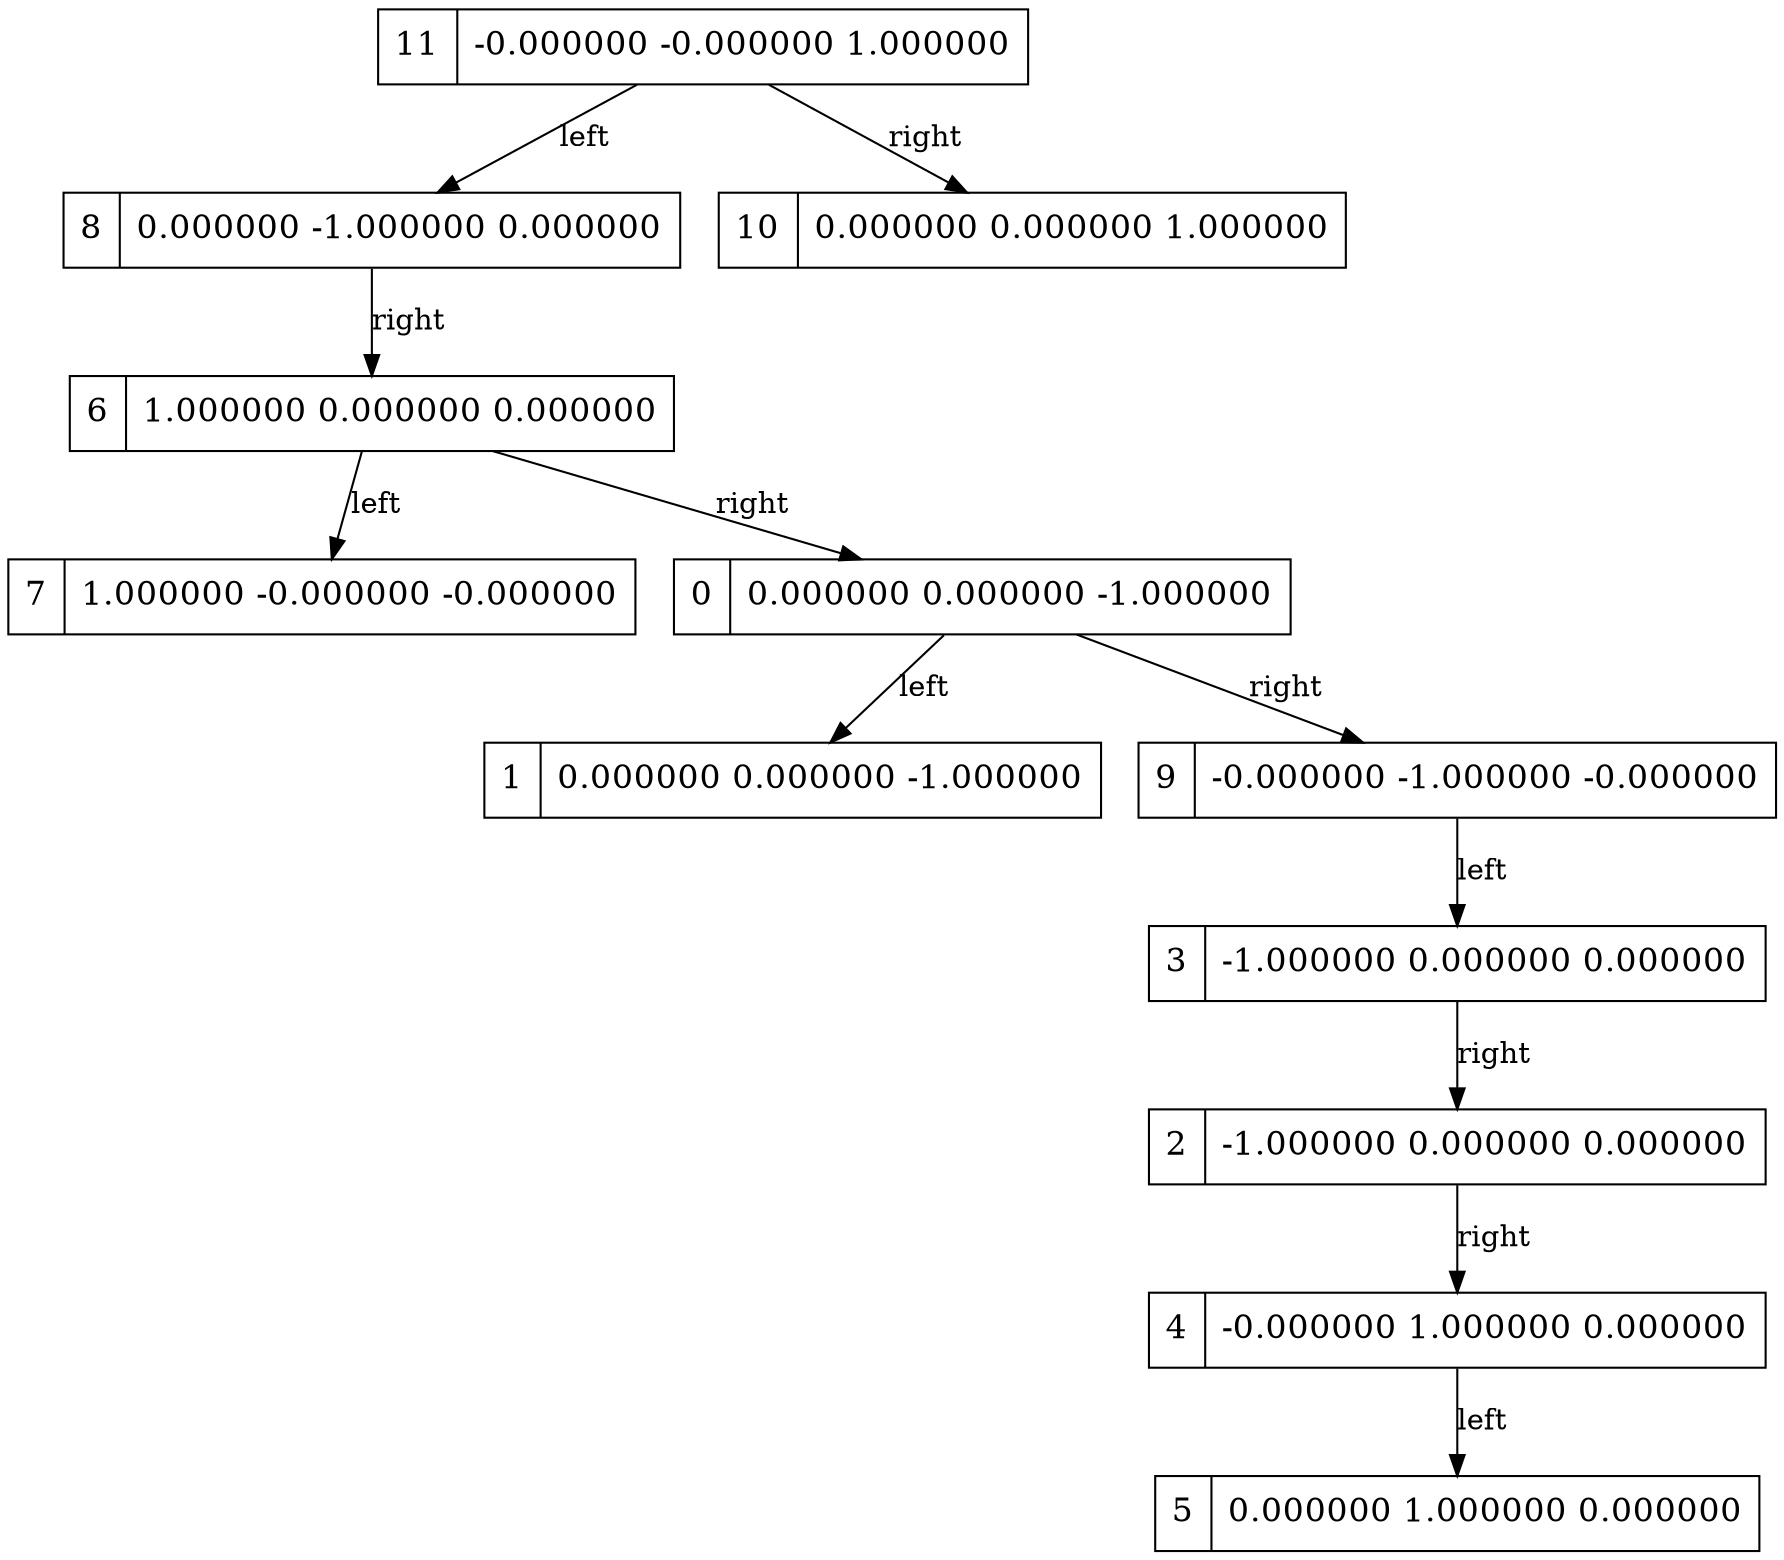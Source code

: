 digraph g { graph []; node [ fontsize="16" shape = "ellipse"]; edge [];"node11" [ label = "11 | -0.000000 -0.000000 1.000000 " shape = "record" ];"node8" [ label = "8 | 0.000000 -1.000000 0.000000 " shape = "record" ];"node6" [ label = "6 | 1.000000 0.000000 0.000000 " shape = "record" ];"node7" [ label = "7 | 1.000000 -0.000000 -0.000000 " shape = "record" ];"node0" [ label = "0 | 0.000000 0.000000 -1.000000 " shape = "record" ];"node1" [ label = "1 | 0.000000 0.000000 -1.000000 " shape = "record" ];"node9" [ label = "9 | -0.000000 -1.000000 -0.000000 " shape = "record" ];"node3" [ label = "3 | -1.000000 0.000000 0.000000 " shape = "record" ];"node2" [ label = "2 | -1.000000 0.000000 0.000000 " shape = "record" ];"node4" [ label = "4 | -0.000000 1.000000 0.000000 " shape = "record" ];"node5" [ label = "5 | 0.000000 1.000000 0.000000 " shape = "record" ];"node10" [ label = "10 | 0.000000 0.000000 1.000000 " shape = "record" ];"node11"-> "node8" [ label = "left"];"node8"-> "node6" [ label = "right"];"node6"-> "node7" [ label = "left"];"node6"-> "node0" [ label = "right"];"node0"-> "node1" [ label = "left"];"node0"-> "node9" [ label = "right"];"node9"-> "node3" [ label = "left"];"node3"-> "node2" [ label = "right"];"node2"-> "node4" [ label = "right"];"node4"-> "node5" [ label = "left"];"node11"-> "node10" [ label = "right"];}